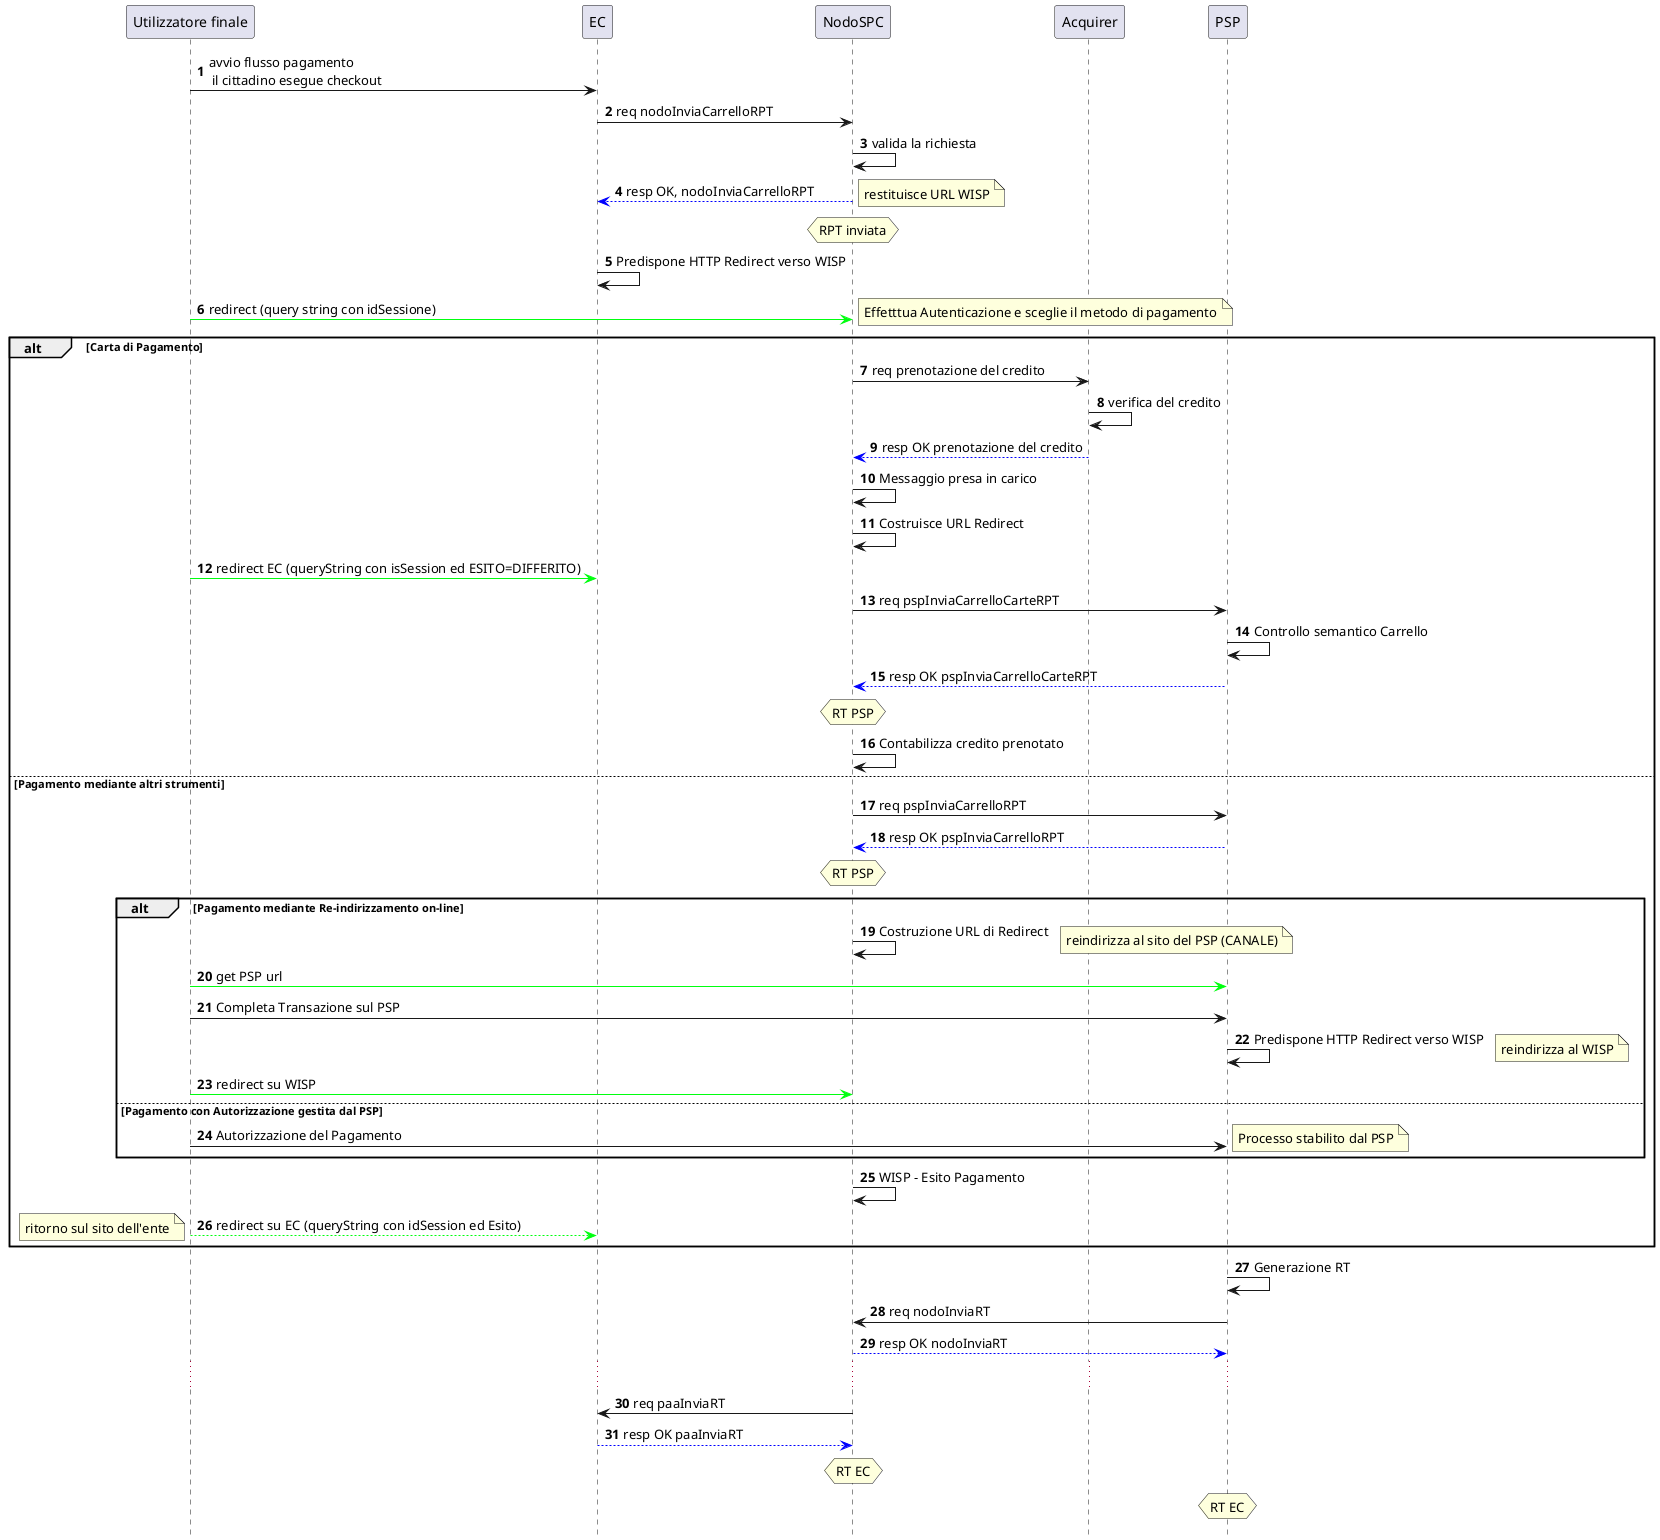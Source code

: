 @startuml
hide footbox
autonumber

participant Cittadino as "Utilizzatore finale"
participant EC
participant NodoSPC
participant Acquirer
participant PSP


Cittadino -> EC: avvio flusso pagamento\n il cittadino esegue checkout 
EC -> NodoSPC: req nodoInviaCarrelloRPT


NodoSPC -> NodoSPC: valida la richiesta


NodoSPC -[#0000FF]-> EC: resp OK, nodoInviaCarrelloRPT
hnote over NodoSPC : RPT inviata
note right: restituisce URL WISP 
EC->EC: Predispone HTTP Redirect verso WISP
Cittadino [#00FF0F]-> NodoSPC: redirect (query string con idSessione)
note right: Effetttua Autenticazione e sceglie il metodo di pagamento


alt  Carta di Pagamento
NodoSPC-> Acquirer : req prenotazione del credito
Acquirer -> Acquirer : verifica del credito
Acquirer  -[#0000FF]-> NodoSPC : resp OK prenotazione del credito
NodoSPC ->NodoSPC: Messaggio presa in carico

NodoSPC ->NodoSPC: Costruisce URL Redirect
Cittadino [#00FF0F]-> EC: redirect EC (queryString con isSession ed ESITO=DIFFERITO)




NodoSPC -> PSP : req pspInviaCarrelloCarteRPT
PSP -> PSP : Controllo semantico Carrello

PSP  -[#0000FF]-> NodoSPC : resp OK pspInviaCarrelloCarteRPT
hnote over NodoSPC : RT PSP
NodoSPC->NodoSPC: Contabilizza credito prenotato

else Pagamento mediante altri strumenti


NodoSPC -> PSP : req pspInviaCarrelloRPT 
PSP -[#0000FF]-> NodoSPC : resp OK pspInviaCarrelloRPT
hnote over NodoSPC : RT PSP
alt Pagamento mediante Re-indirizzamento on-line
NodoSPC -> NodoSPC : Costruzione URL di Redirect
note right: reindirizza al sito del PSP (CANALE)
Cittadino [#00FF0F]-> PSP : get PSP url
Cittadino -> PSP: Completa Transazione sul PSP
PSP->PSP: Predispone HTTP Redirect verso WISP
note right: reindirizza al WISP
Cittadino [#00FF0F]-> NodoSPC : redirect su WISP

else Pagamento con Autorizzazione gestita dal PSP
Cittadino -> PSP: Autorizzazione del Pagamento
note right: Processo stabilito dal PSP
end


NodoSPC -> NodoSPC: WISP - Esito Pagamento

Cittadino-[#00FF0F]->EC : redirect su EC (queryString con idSession ed Esito)
note left: ritorno sul sito dell'ente
end
PSP-> PSP: Generazione RT
PSP -> NodoSPC: req nodoInviaRT
NodoSPC  -[#0000FF]-> PSP : resp OK nodoInviaRT
...
NodoSPC -> EC : req paaInviaRT
EC -[#0000FF]-> NodoSPC : resp OK paaInviaRT
hnote over NodoSPC : RT EC

hnote over PSP : RT EC
@enduml